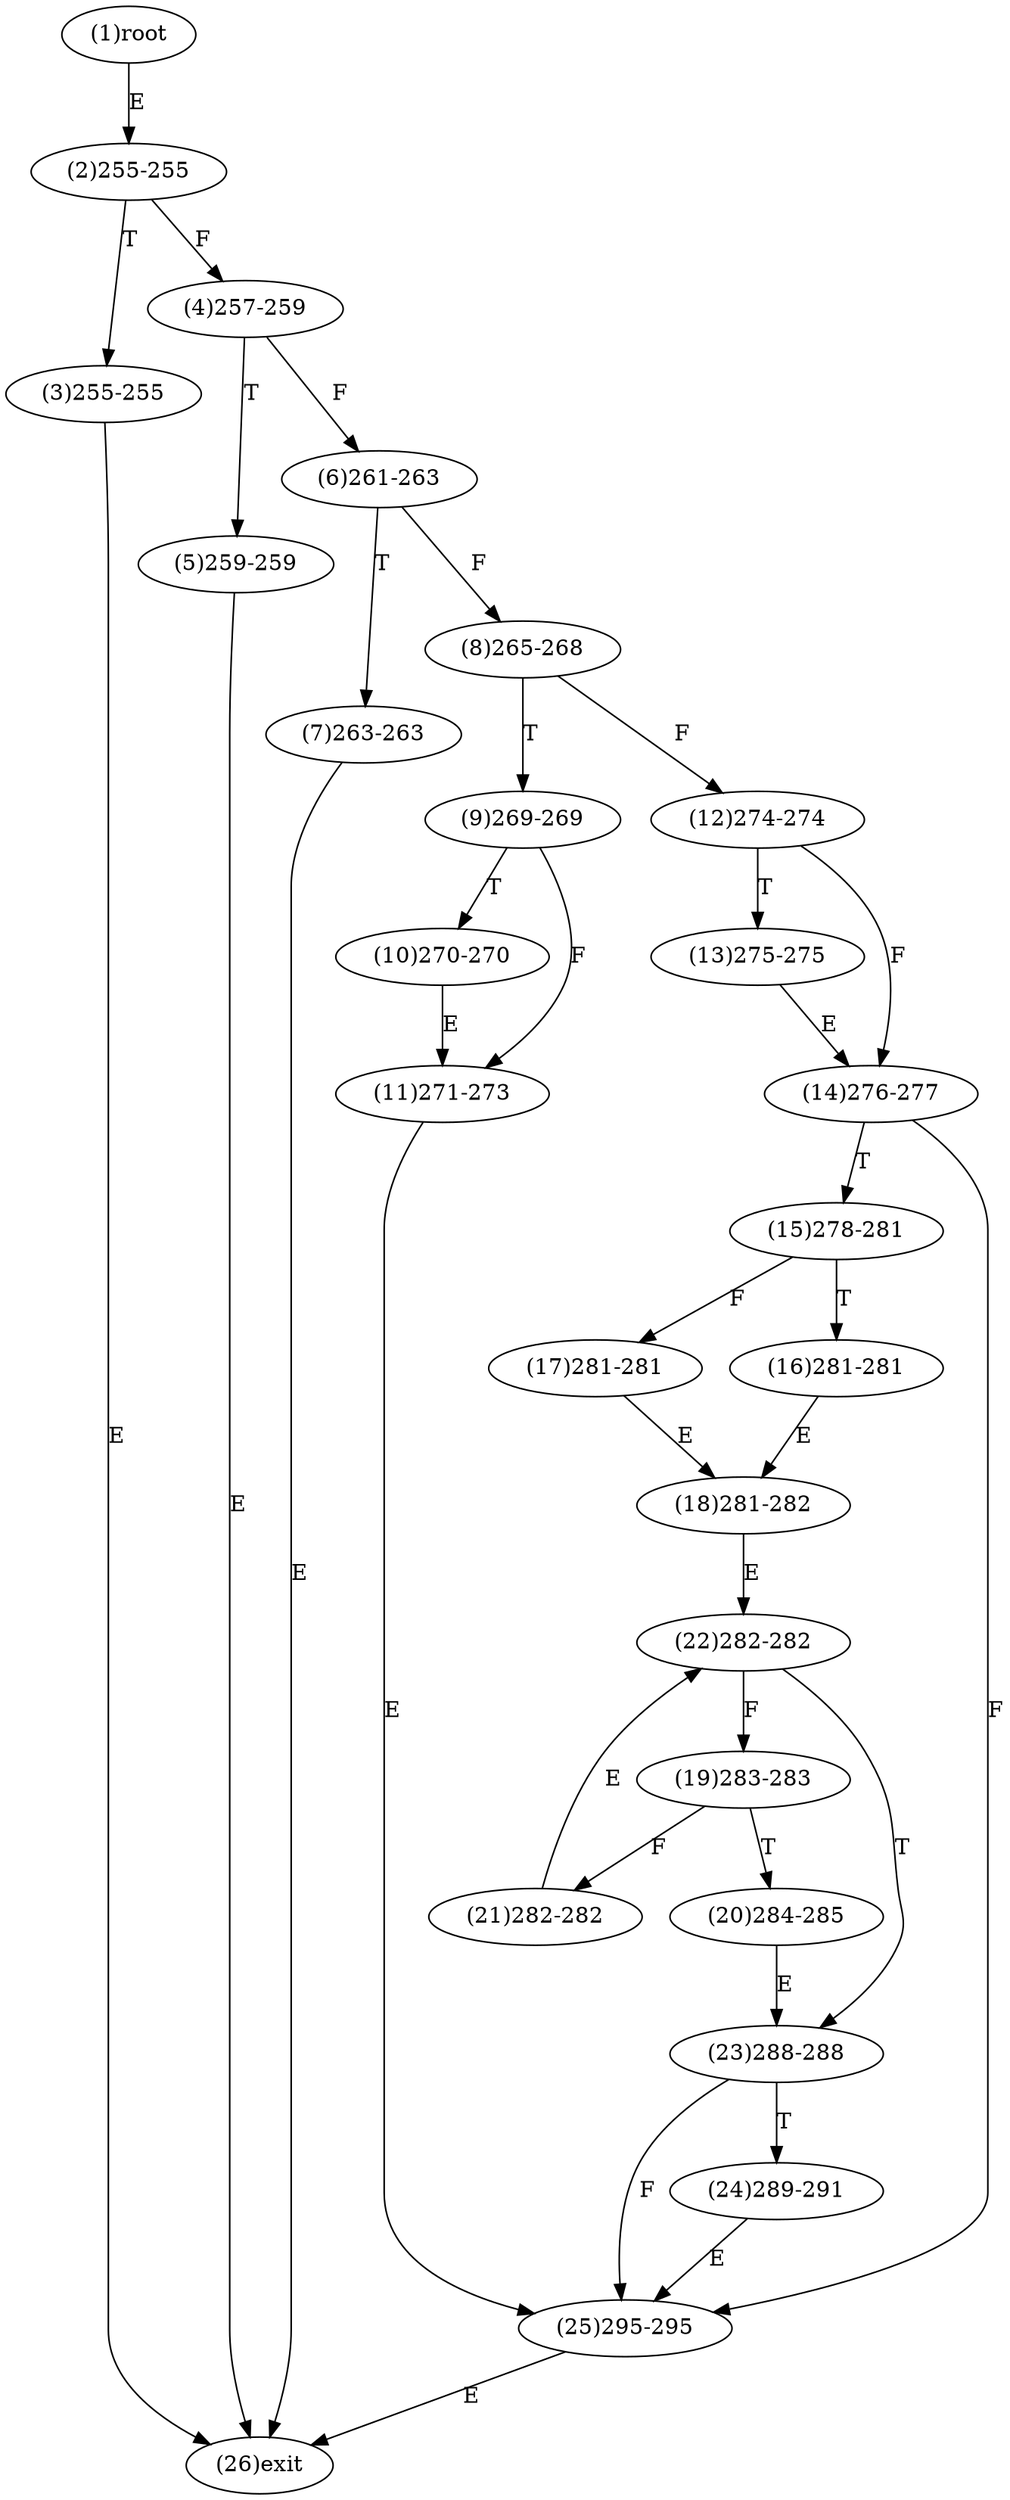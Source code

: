 digraph "" { 
1[ label="(1)root"];
2[ label="(2)255-255"];
3[ label="(3)255-255"];
4[ label="(4)257-259"];
5[ label="(5)259-259"];
6[ label="(6)261-263"];
7[ label="(7)263-263"];
8[ label="(8)265-268"];
9[ label="(9)269-269"];
10[ label="(10)270-270"];
11[ label="(11)271-273"];
12[ label="(12)274-274"];
13[ label="(13)275-275"];
14[ label="(14)276-277"];
15[ label="(15)278-281"];
17[ label="(17)281-281"];
16[ label="(16)281-281"];
19[ label="(19)283-283"];
18[ label="(18)281-282"];
21[ label="(21)282-282"];
20[ label="(20)284-285"];
23[ label="(23)288-288"];
22[ label="(22)282-282"];
25[ label="(25)295-295"];
24[ label="(24)289-291"];
26[ label="(26)exit"];
1->2[ label="E"];
2->4[ label="F"];
2->3[ label="T"];
3->26[ label="E"];
4->6[ label="F"];
4->5[ label="T"];
5->26[ label="E"];
6->8[ label="F"];
6->7[ label="T"];
7->26[ label="E"];
8->12[ label="F"];
8->9[ label="T"];
9->11[ label="F"];
9->10[ label="T"];
10->11[ label="E"];
11->25[ label="E"];
12->14[ label="F"];
12->13[ label="T"];
13->14[ label="E"];
14->25[ label="F"];
14->15[ label="T"];
15->17[ label="F"];
15->16[ label="T"];
16->18[ label="E"];
17->18[ label="E"];
18->22[ label="E"];
19->21[ label="F"];
19->20[ label="T"];
20->23[ label="E"];
21->22[ label="E"];
22->19[ label="F"];
22->23[ label="T"];
23->25[ label="F"];
23->24[ label="T"];
24->25[ label="E"];
25->26[ label="E"];
}